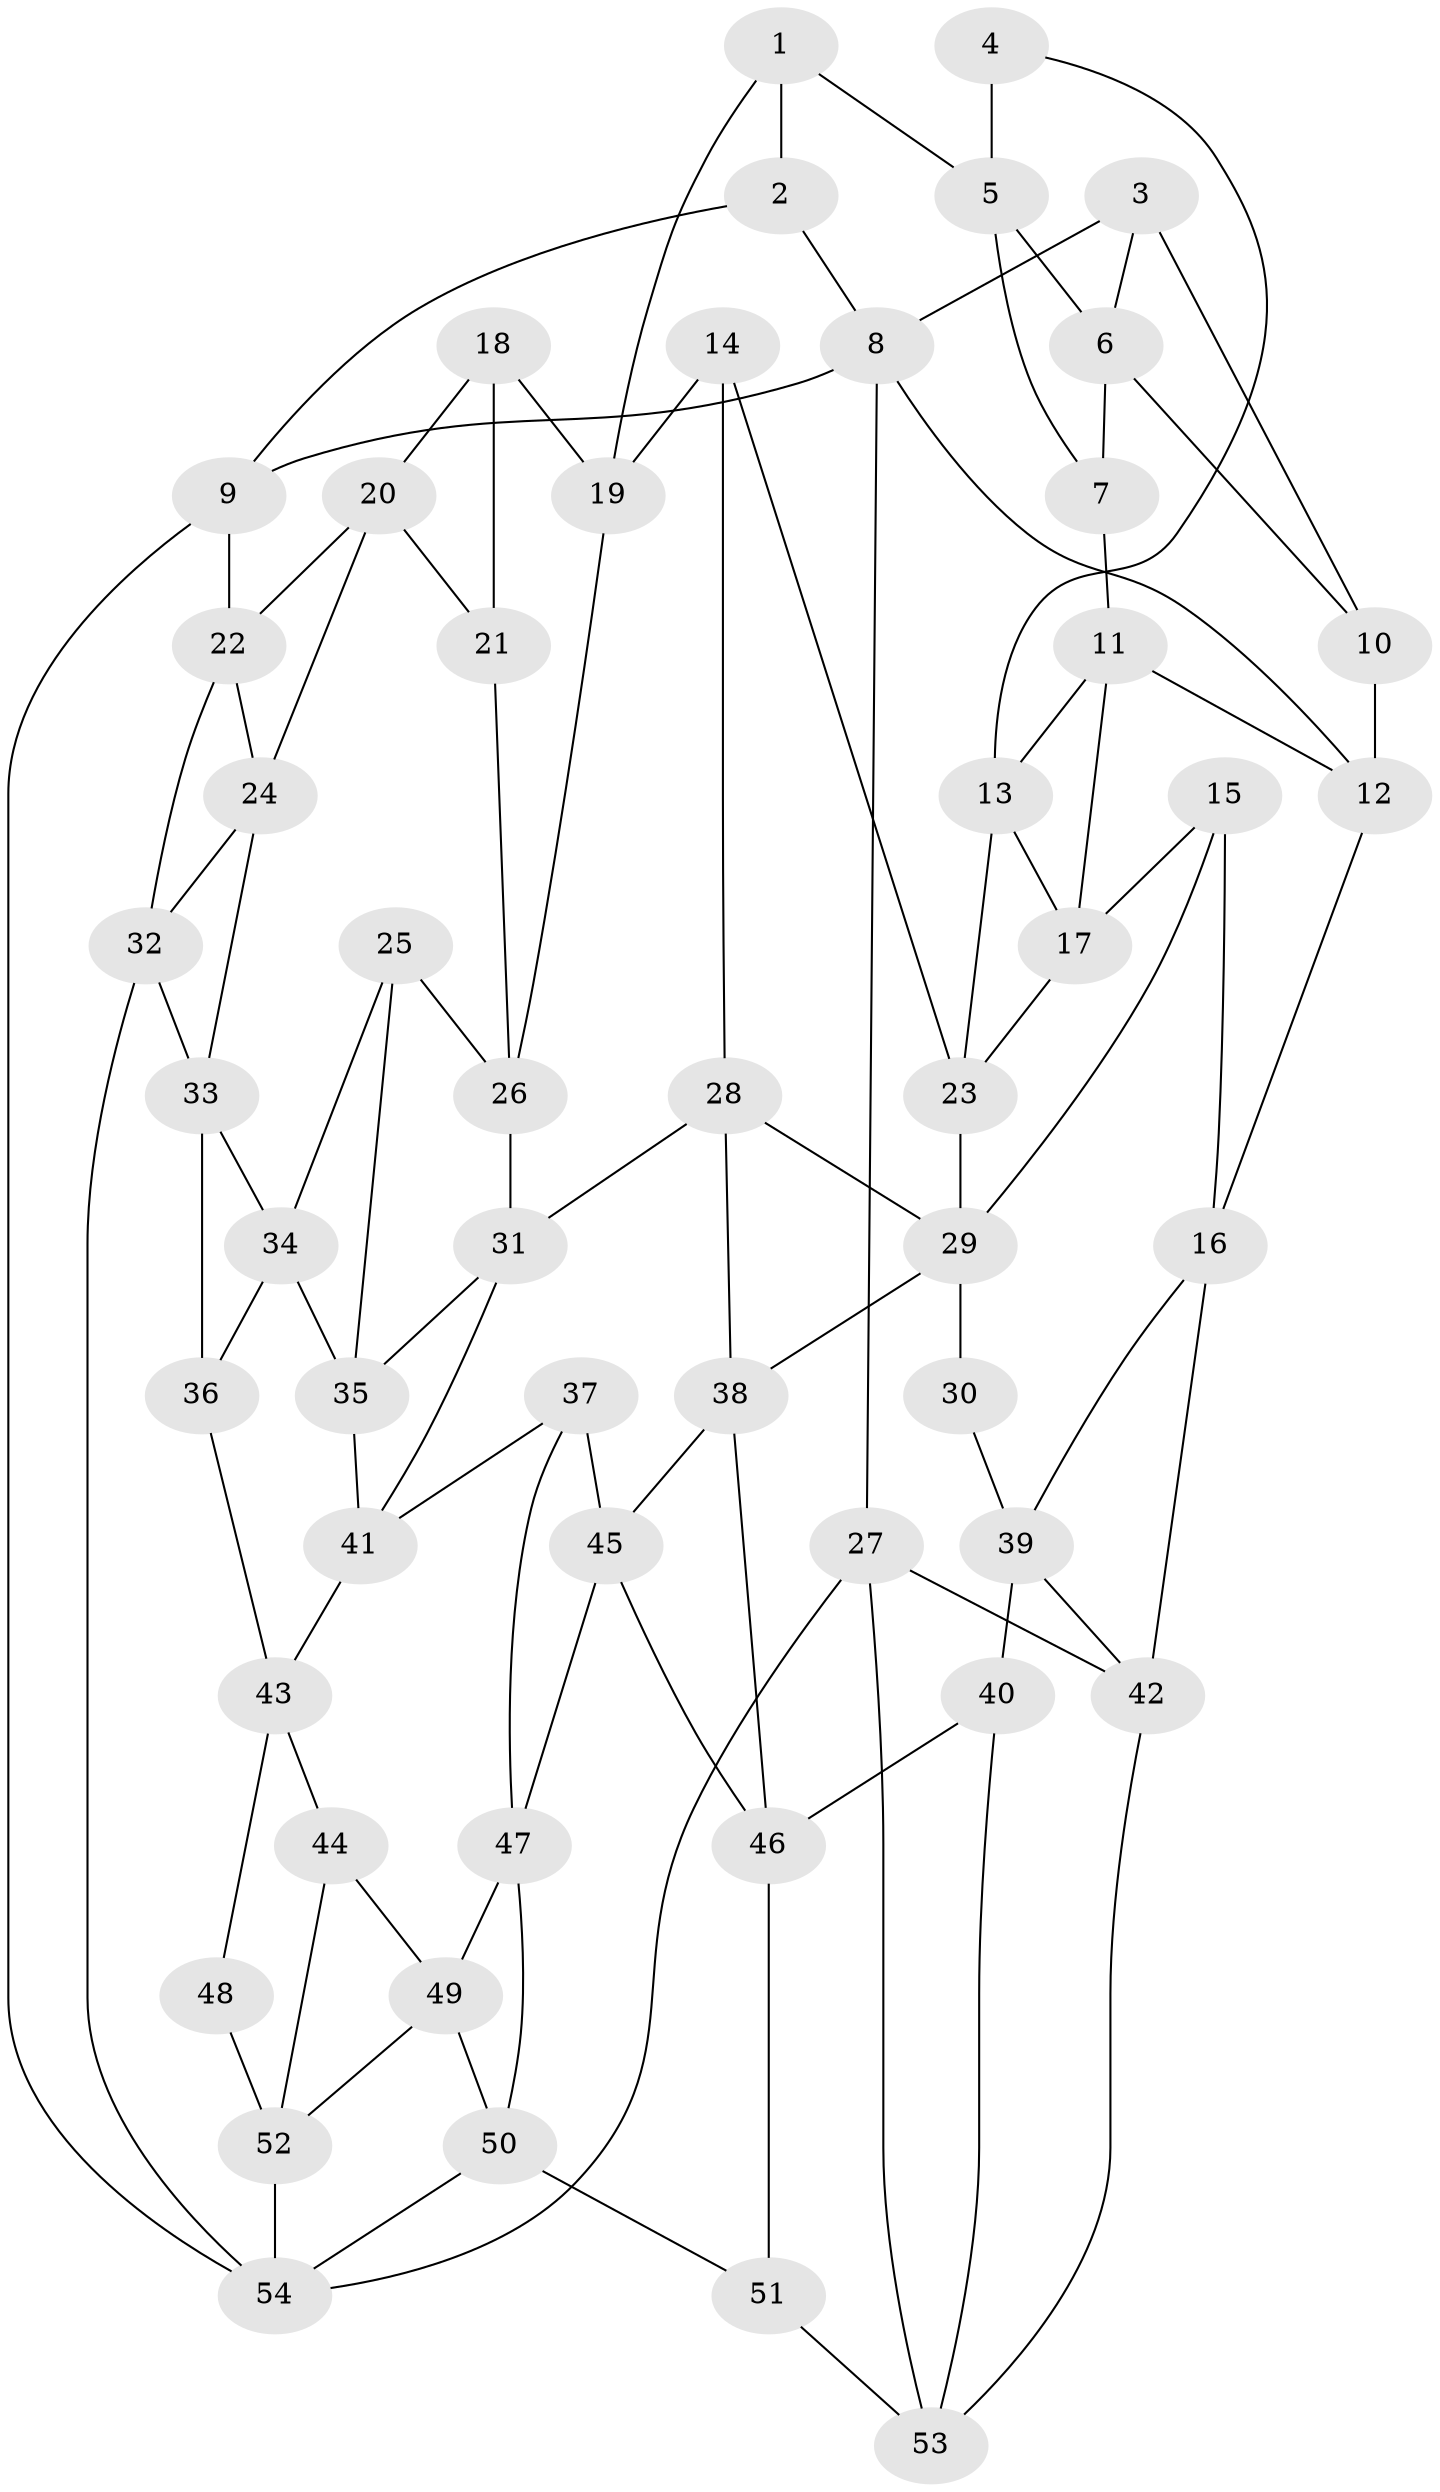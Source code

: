 // original degree distribution, {3: 0.018518518518518517, 5: 0.5740740740740741, 4: 0.21296296296296297, 6: 0.19444444444444445}
// Generated by graph-tools (version 1.1) at 2025/03/03/09/25 03:03:17]
// undirected, 54 vertices, 99 edges
graph export_dot {
graph [start="1"]
  node [color=gray90,style=filled];
  1;
  2;
  3;
  4;
  5;
  6;
  7;
  8;
  9;
  10;
  11;
  12;
  13;
  14;
  15;
  16;
  17;
  18;
  19;
  20;
  21;
  22;
  23;
  24;
  25;
  26;
  27;
  28;
  29;
  30;
  31;
  32;
  33;
  34;
  35;
  36;
  37;
  38;
  39;
  40;
  41;
  42;
  43;
  44;
  45;
  46;
  47;
  48;
  49;
  50;
  51;
  52;
  53;
  54;
  1 -- 2 [weight=1.0];
  1 -- 5 [weight=1.0];
  1 -- 19 [weight=1.0];
  2 -- 8 [weight=1.0];
  2 -- 9 [weight=1.0];
  3 -- 6 [weight=1.0];
  3 -- 8 [weight=1.0];
  3 -- 10 [weight=1.0];
  4 -- 5 [weight=2.0];
  4 -- 13 [weight=1.0];
  5 -- 6 [weight=1.0];
  5 -- 7 [weight=1.0];
  6 -- 7 [weight=1.0];
  6 -- 10 [weight=1.0];
  7 -- 11 [weight=1.0];
  8 -- 9 [weight=1.0];
  8 -- 12 [weight=1.0];
  8 -- 27 [weight=1.0];
  9 -- 22 [weight=2.0];
  9 -- 54 [weight=1.0];
  10 -- 12 [weight=2.0];
  11 -- 12 [weight=1.0];
  11 -- 13 [weight=1.0];
  11 -- 17 [weight=1.0];
  12 -- 16 [weight=1.0];
  13 -- 17 [weight=1.0];
  13 -- 23 [weight=1.0];
  14 -- 19 [weight=1.0];
  14 -- 23 [weight=1.0];
  14 -- 28 [weight=1.0];
  15 -- 16 [weight=1.0];
  15 -- 17 [weight=1.0];
  15 -- 29 [weight=1.0];
  16 -- 39 [weight=1.0];
  16 -- 42 [weight=1.0];
  17 -- 23 [weight=1.0];
  18 -- 19 [weight=2.0];
  18 -- 20 [weight=1.0];
  18 -- 21 [weight=1.0];
  19 -- 26 [weight=1.0];
  20 -- 21 [weight=1.0];
  20 -- 22 [weight=1.0];
  20 -- 24 [weight=1.0];
  21 -- 26 [weight=1.0];
  22 -- 24 [weight=1.0];
  22 -- 32 [weight=1.0];
  23 -- 29 [weight=1.0];
  24 -- 32 [weight=1.0];
  24 -- 33 [weight=1.0];
  25 -- 26 [weight=1.0];
  25 -- 34 [weight=1.0];
  25 -- 35 [weight=1.0];
  26 -- 31 [weight=1.0];
  27 -- 42 [weight=1.0];
  27 -- 53 [weight=1.0];
  27 -- 54 [weight=1.0];
  28 -- 29 [weight=1.0];
  28 -- 31 [weight=1.0];
  28 -- 38 [weight=1.0];
  29 -- 30 [weight=2.0];
  29 -- 38 [weight=1.0];
  30 -- 39 [weight=1.0];
  31 -- 35 [weight=1.0];
  31 -- 41 [weight=1.0];
  32 -- 33 [weight=1.0];
  32 -- 54 [weight=1.0];
  33 -- 34 [weight=1.0];
  33 -- 36 [weight=1.0];
  34 -- 35 [weight=1.0];
  34 -- 36 [weight=1.0];
  35 -- 41 [weight=1.0];
  36 -- 43 [weight=1.0];
  37 -- 41 [weight=1.0];
  37 -- 45 [weight=1.0];
  37 -- 47 [weight=1.0];
  38 -- 45 [weight=1.0];
  38 -- 46 [weight=1.0];
  39 -- 40 [weight=1.0];
  39 -- 42 [weight=1.0];
  40 -- 46 [weight=1.0];
  40 -- 53 [weight=1.0];
  41 -- 43 [weight=1.0];
  42 -- 53 [weight=1.0];
  43 -- 44 [weight=1.0];
  43 -- 48 [weight=1.0];
  44 -- 49 [weight=1.0];
  44 -- 52 [weight=1.0];
  45 -- 46 [weight=1.0];
  45 -- 47 [weight=1.0];
  46 -- 51 [weight=1.0];
  47 -- 49 [weight=1.0];
  47 -- 50 [weight=1.0];
  48 -- 52 [weight=2.0];
  49 -- 50 [weight=1.0];
  49 -- 52 [weight=1.0];
  50 -- 51 [weight=1.0];
  50 -- 54 [weight=1.0];
  51 -- 53 [weight=1.0];
  52 -- 54 [weight=2.0];
}
